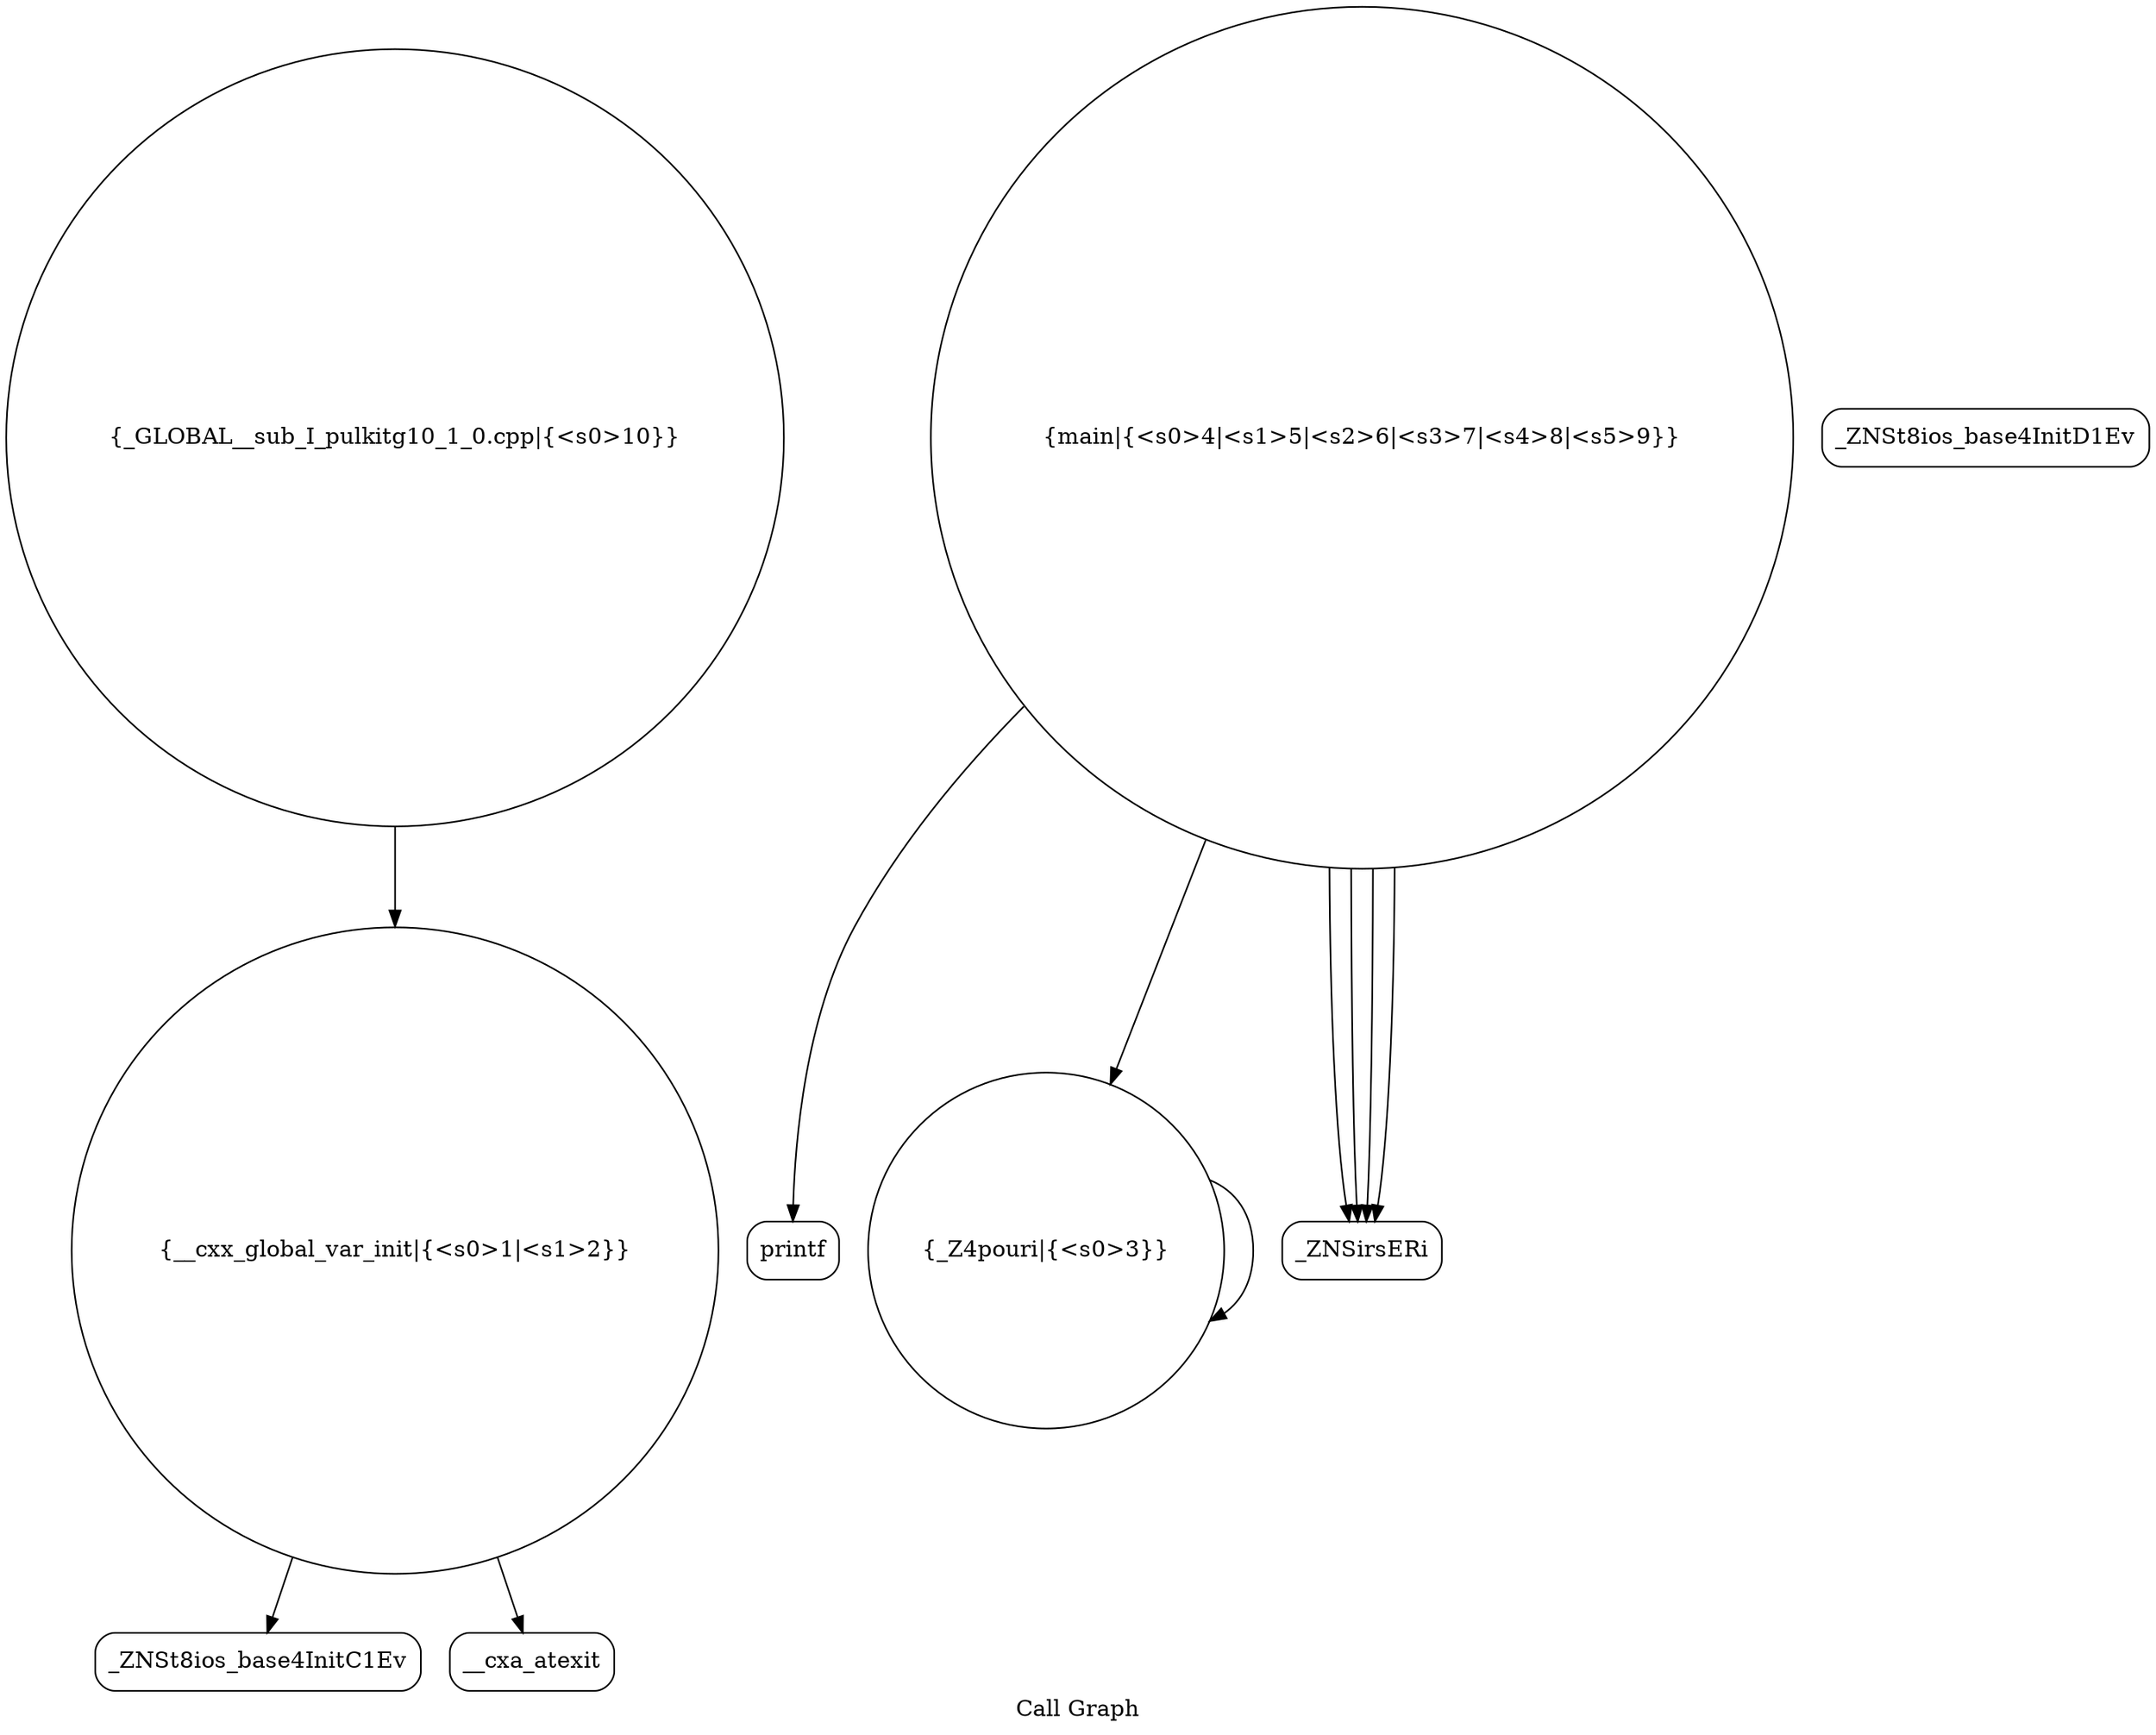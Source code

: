 digraph "Call Graph" {
	label="Call Graph";

	Node0x55db6ac0a290 [shape=record,shape=circle,label="{__cxx_global_var_init|{<s0>1|<s1>2}}"];
	Node0x55db6ac0a290:s0 -> Node0x55db6ac0a720[color=black];
	Node0x55db6ac0a290:s1 -> Node0x55db6ac0a820[color=black];
	Node0x55db6ac0aa20 [shape=record,shape=Mrecord,label="{printf}"];
	Node0x55db6ac0a7a0 [shape=record,shape=Mrecord,label="{_ZNSt8ios_base4InitD1Ev}"];
	Node0x55db6ac0a8a0 [shape=record,shape=circle,label="{_Z4pouri|{<s0>3}}"];
	Node0x55db6ac0a8a0:s0 -> Node0x55db6ac0a8a0[color=black];
	Node0x55db6ac0a9a0 [shape=record,shape=Mrecord,label="{_ZNSirsERi}"];
	Node0x55db6ac0a720 [shape=record,shape=Mrecord,label="{_ZNSt8ios_base4InitC1Ev}"];
	Node0x55db6ac0aaa0 [shape=record,shape=circle,label="{_GLOBAL__sub_I_pulkitg10_1_0.cpp|{<s0>10}}"];
	Node0x55db6ac0aaa0:s0 -> Node0x55db6ac0a290[color=black];
	Node0x55db6ac0a820 [shape=record,shape=Mrecord,label="{__cxa_atexit}"];
	Node0x55db6ac0a920 [shape=record,shape=circle,label="{main|{<s0>4|<s1>5|<s2>6|<s3>7|<s4>8|<s5>9}}"];
	Node0x55db6ac0a920:s0 -> Node0x55db6ac0a9a0[color=black];
	Node0x55db6ac0a920:s1 -> Node0x55db6ac0a9a0[color=black];
	Node0x55db6ac0a920:s2 -> Node0x55db6ac0a9a0[color=black];
	Node0x55db6ac0a920:s3 -> Node0x55db6ac0a9a0[color=black];
	Node0x55db6ac0a920:s4 -> Node0x55db6ac0a8a0[color=black];
	Node0x55db6ac0a920:s5 -> Node0x55db6ac0aa20[color=black];
}
